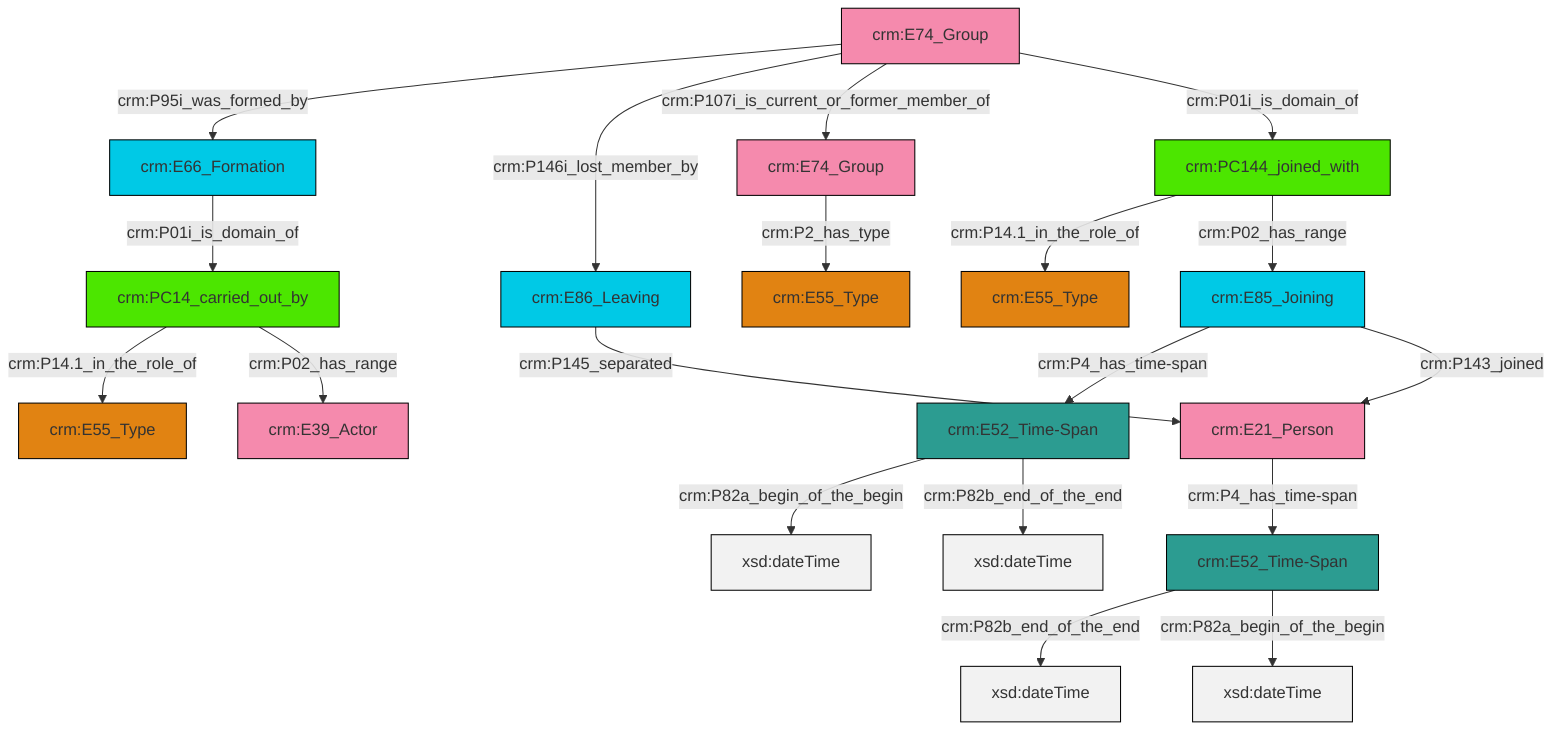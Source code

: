 graph TD
classDef Literal fill:#f2f2f2,stroke:#000000;
classDef CRM_Entity fill:#FFFFFF,stroke:#000000;
classDef Temporal_Entity fill:#00C9E6, stroke:#000000;
classDef Type fill:#E18312, stroke:#000000;
classDef Time-Span fill:#2C9C91, stroke:#000000;
classDef Appellation fill:#FFEB7F, stroke:#000000;
classDef Place fill:#008836, stroke:#000000;
classDef Persistent_Item fill:#B266B2, stroke:#000000;
classDef Conceptual_Object fill:#FFD700, stroke:#000000;
classDef Physical_Thing fill:#D2B48C, stroke:#000000;
classDef Actor fill:#f58aad, stroke:#000000;
classDef PC_Classes fill:#4ce600, stroke:#000000;
classDef Multi fill:#cccccc,stroke:#000000;

2["crm:PC14_carried_out_by"]:::PC_Classes -->|crm:P14.1_in_the_role_of| 3["crm:E55_Type"]:::Type
4["crm:E52_Time-Span"]:::Time-Span -->|crm:P82a_begin_of_the_begin| 5[xsd:dateTime]:::Literal
8["crm:E74_Group"]:::Actor -->|crm:P95i_was_formed_by| 9["crm:E66_Formation"]:::Temporal_Entity
9["crm:E66_Formation"]:::Temporal_Entity -->|crm:P01i_is_domain_of| 2["crm:PC14_carried_out_by"]:::PC_Classes
8["crm:E74_Group"]:::Actor -->|crm:P146i_lost_member_by| 10["crm:E86_Leaving"]:::Temporal_Entity
17["crm:PC144_joined_with"]:::PC_Classes -->|crm:P14.1_in_the_role_of| 15["crm:E55_Type"]:::Type
21["crm:E52_Time-Span"]:::Time-Span -->|crm:P82b_end_of_the_end| 23[xsd:dateTime]:::Literal
2["crm:PC14_carried_out_by"]:::PC_Classes -->|crm:P02_has_range| 26["crm:E39_Actor"]:::Actor
10["crm:E86_Leaving"]:::Temporal_Entity -->|crm:P145_separated| 12["crm:E21_Person"]:::Actor
0["crm:E85_Joining"]:::Temporal_Entity -->|crm:P4_has_time-span| 4["crm:E52_Time-Span"]:::Time-Span
0["crm:E85_Joining"]:::Temporal_Entity -->|crm:P143_joined| 12["crm:E21_Person"]:::Actor
8["crm:E74_Group"]:::Actor -->|crm:P107i_is_current_or_former_member_of| 28["crm:E74_Group"]:::Actor
28["crm:E74_Group"]:::Actor -->|crm:P2_has_type| 6["crm:E55_Type"]:::Type
12["crm:E21_Person"]:::Actor -->|crm:P4_has_time-span| 21["crm:E52_Time-Span"]:::Time-Span
21["crm:E52_Time-Span"]:::Time-Span -->|crm:P82a_begin_of_the_begin| 31[xsd:dateTime]:::Literal
8["crm:E74_Group"]:::Actor -->|crm:P01i_is_domain_of| 17["crm:PC144_joined_with"]:::PC_Classes
17["crm:PC144_joined_with"]:::PC_Classes -->|crm:P02_has_range| 0["crm:E85_Joining"]:::Temporal_Entity
4["crm:E52_Time-Span"]:::Time-Span -->|crm:P82b_end_of_the_end| 34[xsd:dateTime]:::Literal